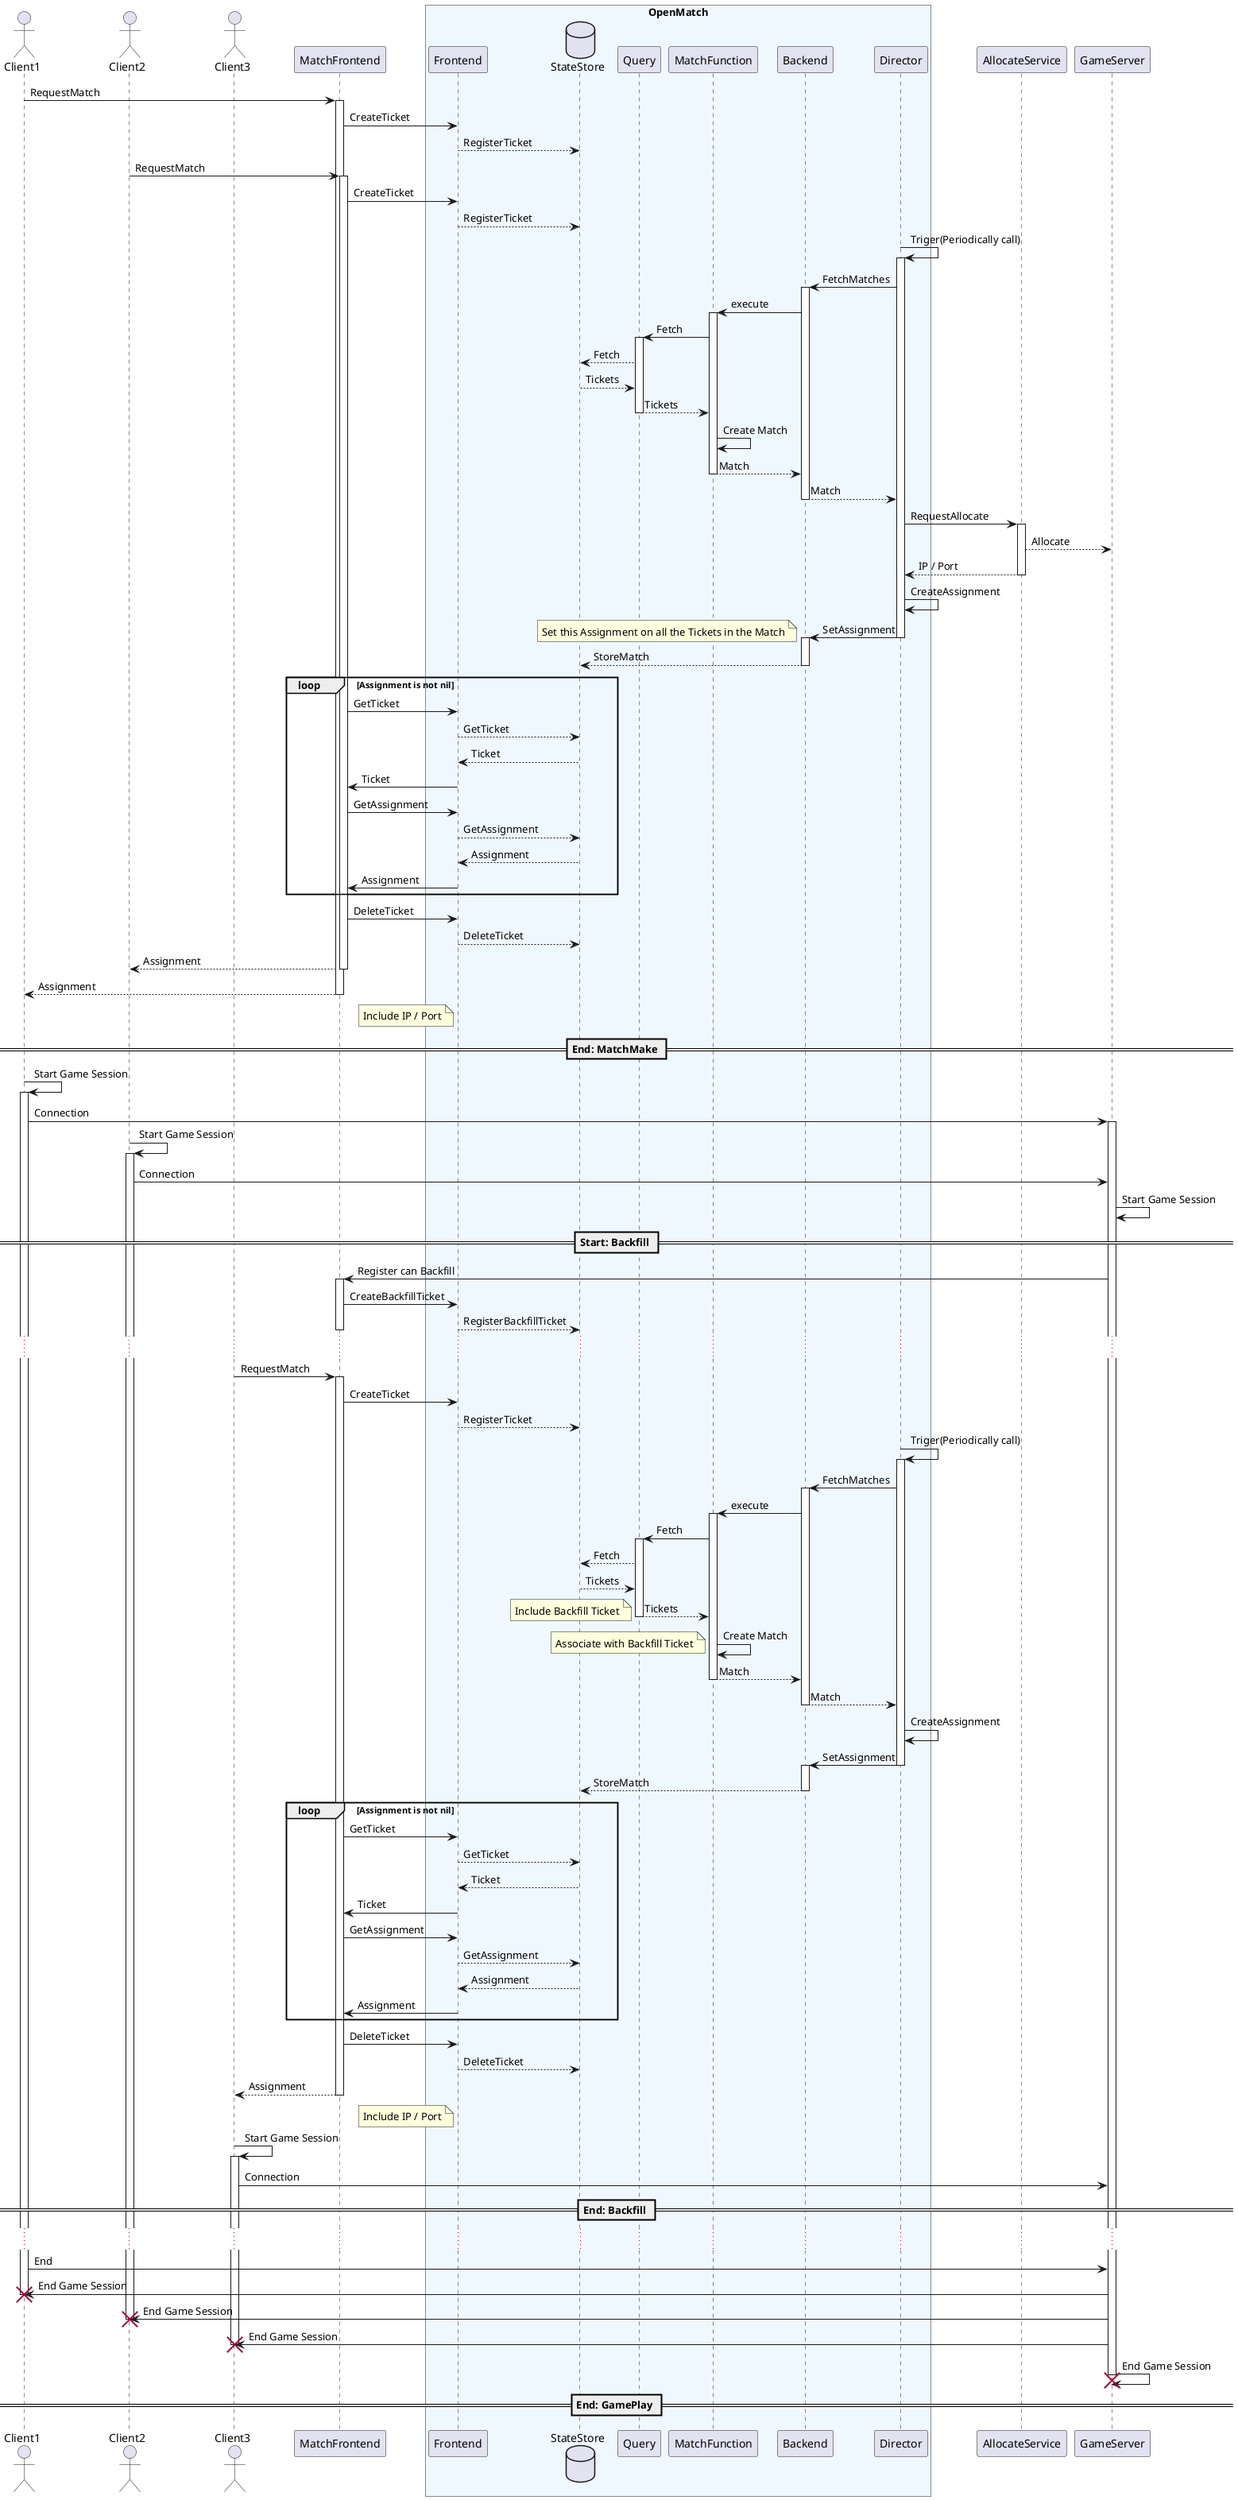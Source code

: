 @startuml

actor Client1
actor Client2
actor Client3
participant MatchFrontend
box "OpenMatch" #f0f8ff
    participant Frontend
    database StateStore
    participant Query
    participant MatchFunction
    participant Backend
    participant Director
end box
participant AllocateService
participant GameServer

Client1 -> MatchFrontend: RequestMatch
activate MatchFrontend
MatchFrontend -> Frontend: CreateTicket
Frontend --> StateStore: RegisterTicket


Client2 -> MatchFrontend: RequestMatch
activate MatchFrontend
MatchFrontend -> Frontend: CreateTicket
Frontend --> StateStore: RegisterTicket

Director -> Director: Triger(Periodically call)
activate Director
Director -> Backend: FetchMatches
activate Backend
Backend -> MatchFunction: execute
activate MatchFunction
MatchFunction -> Query: Fetch
activate Query
Query --> StateStore: Fetch
StateStore --> Query: Tickets
return Tickets
MatchFunction -> MatchFunction: Create Match
return Match
return Match

Director -> AllocateService: RequestAllocate
activate AllocateService
AllocateService --> GameServer: Allocate
return IP / Port

Director -> Director: CreateAssignment
Director -> Backend: SetAssignment
deactivate Director
activate Backend
note left: Set this Assignment on all the Tickets in the Match
Backend --> StateStore: StoreMatch
deactivate Backend

loop Assignment is not nil
    MatchFrontend -> Frontend: GetTicket
    Frontend --> StateStore: GetTicket
    StateStore --> Frontend: Ticket
    Frontend -> MatchFrontend: Ticket
    MatchFrontend -> Frontend: GetAssignment
    Frontend --> StateStore: GetAssignment
    StateStore --> Frontend: Assignment
    Frontend -> MatchFrontend: Assignment
end
MatchFrontend -> Frontend: DeleteTicket
Frontend --> StateStore: DeleteTicket
return Assignment
return Assignment
note left of Frontend: Include IP / Port

== End: MatchMake ==

Client1 -> Client1: Start Game Session
activate Client1
Client1 -> GameServer: Connection

activate GameServer

Client2 -> Client2: Start Game Session
activate Client2
Client2 -> GameServer: Connection

GameServer -> GameServer: Start Game Session

== Start: Backfill ==

GameServer -> MatchFrontend: Register can Backfill
activate MatchFrontend
MatchFrontend -> Frontend: CreateBackfillTicket
Frontend --> StateStore: RegisterBackfillTicket
deactivate MatchFrontend

...

Client3 -> MatchFrontend: RequestMatch
activate MatchFrontend
MatchFrontend -> Frontend: CreateTicket
Frontend --> StateStore: RegisterTicket

Director -> Director: Triger(Periodically call)
activate Director
Director -> Backend: FetchMatches
activate Backend
Backend -> MatchFunction: execute
activate MatchFunction
MatchFunction -> Query: Fetch
activate Query
Query --> StateStore: Fetch
StateStore --> Query: Tickets
return Tickets
note left: Include Backfill Ticket
MatchFunction -> MatchFunction: Create Match
note left: Associate with Backfill Ticket
return Match
return Match

Director -> Director: CreateAssignment
Director -> Backend: SetAssignment
deactivate Director
activate Backend
Backend --> StateStore: StoreMatch
deactivate Backend

loop Assignment is not nil
    MatchFrontend -> Frontend: GetTicket
    Frontend --> StateStore: GetTicket
    StateStore --> Frontend: Ticket
    Frontend -> MatchFrontend: Ticket
    MatchFrontend -> Frontend: GetAssignment
    Frontend --> StateStore: GetAssignment
    StateStore --> Frontend: Assignment
    Frontend -> MatchFrontend: Assignment
end
MatchFrontend -> Frontend: DeleteTicket
Frontend --> StateStore: DeleteTicket
return Assignment
note left of Frontend: Include IP / Port

Client3 -> Client3: Start Game Session
activate Client3
Client3 -> GameServer: Connection

== End: Backfill ==

...

Client1 -> GameServer: End
GameServer -> Client1: End Game Session
destroy Client1
deactivate Client1
deactivate Client1
GameServer -> Client2: End Game Session
destroy Client2
deactivate Client2
deactivate Client2
GameServer -> Client3: End Game Session
destroy Client3
deactivate Client3
deactivate Client3

GameServer -> GameServer: End Game Session
deactivate GameServer

== End: GamePlay ==

destroy GameServer

@enduml